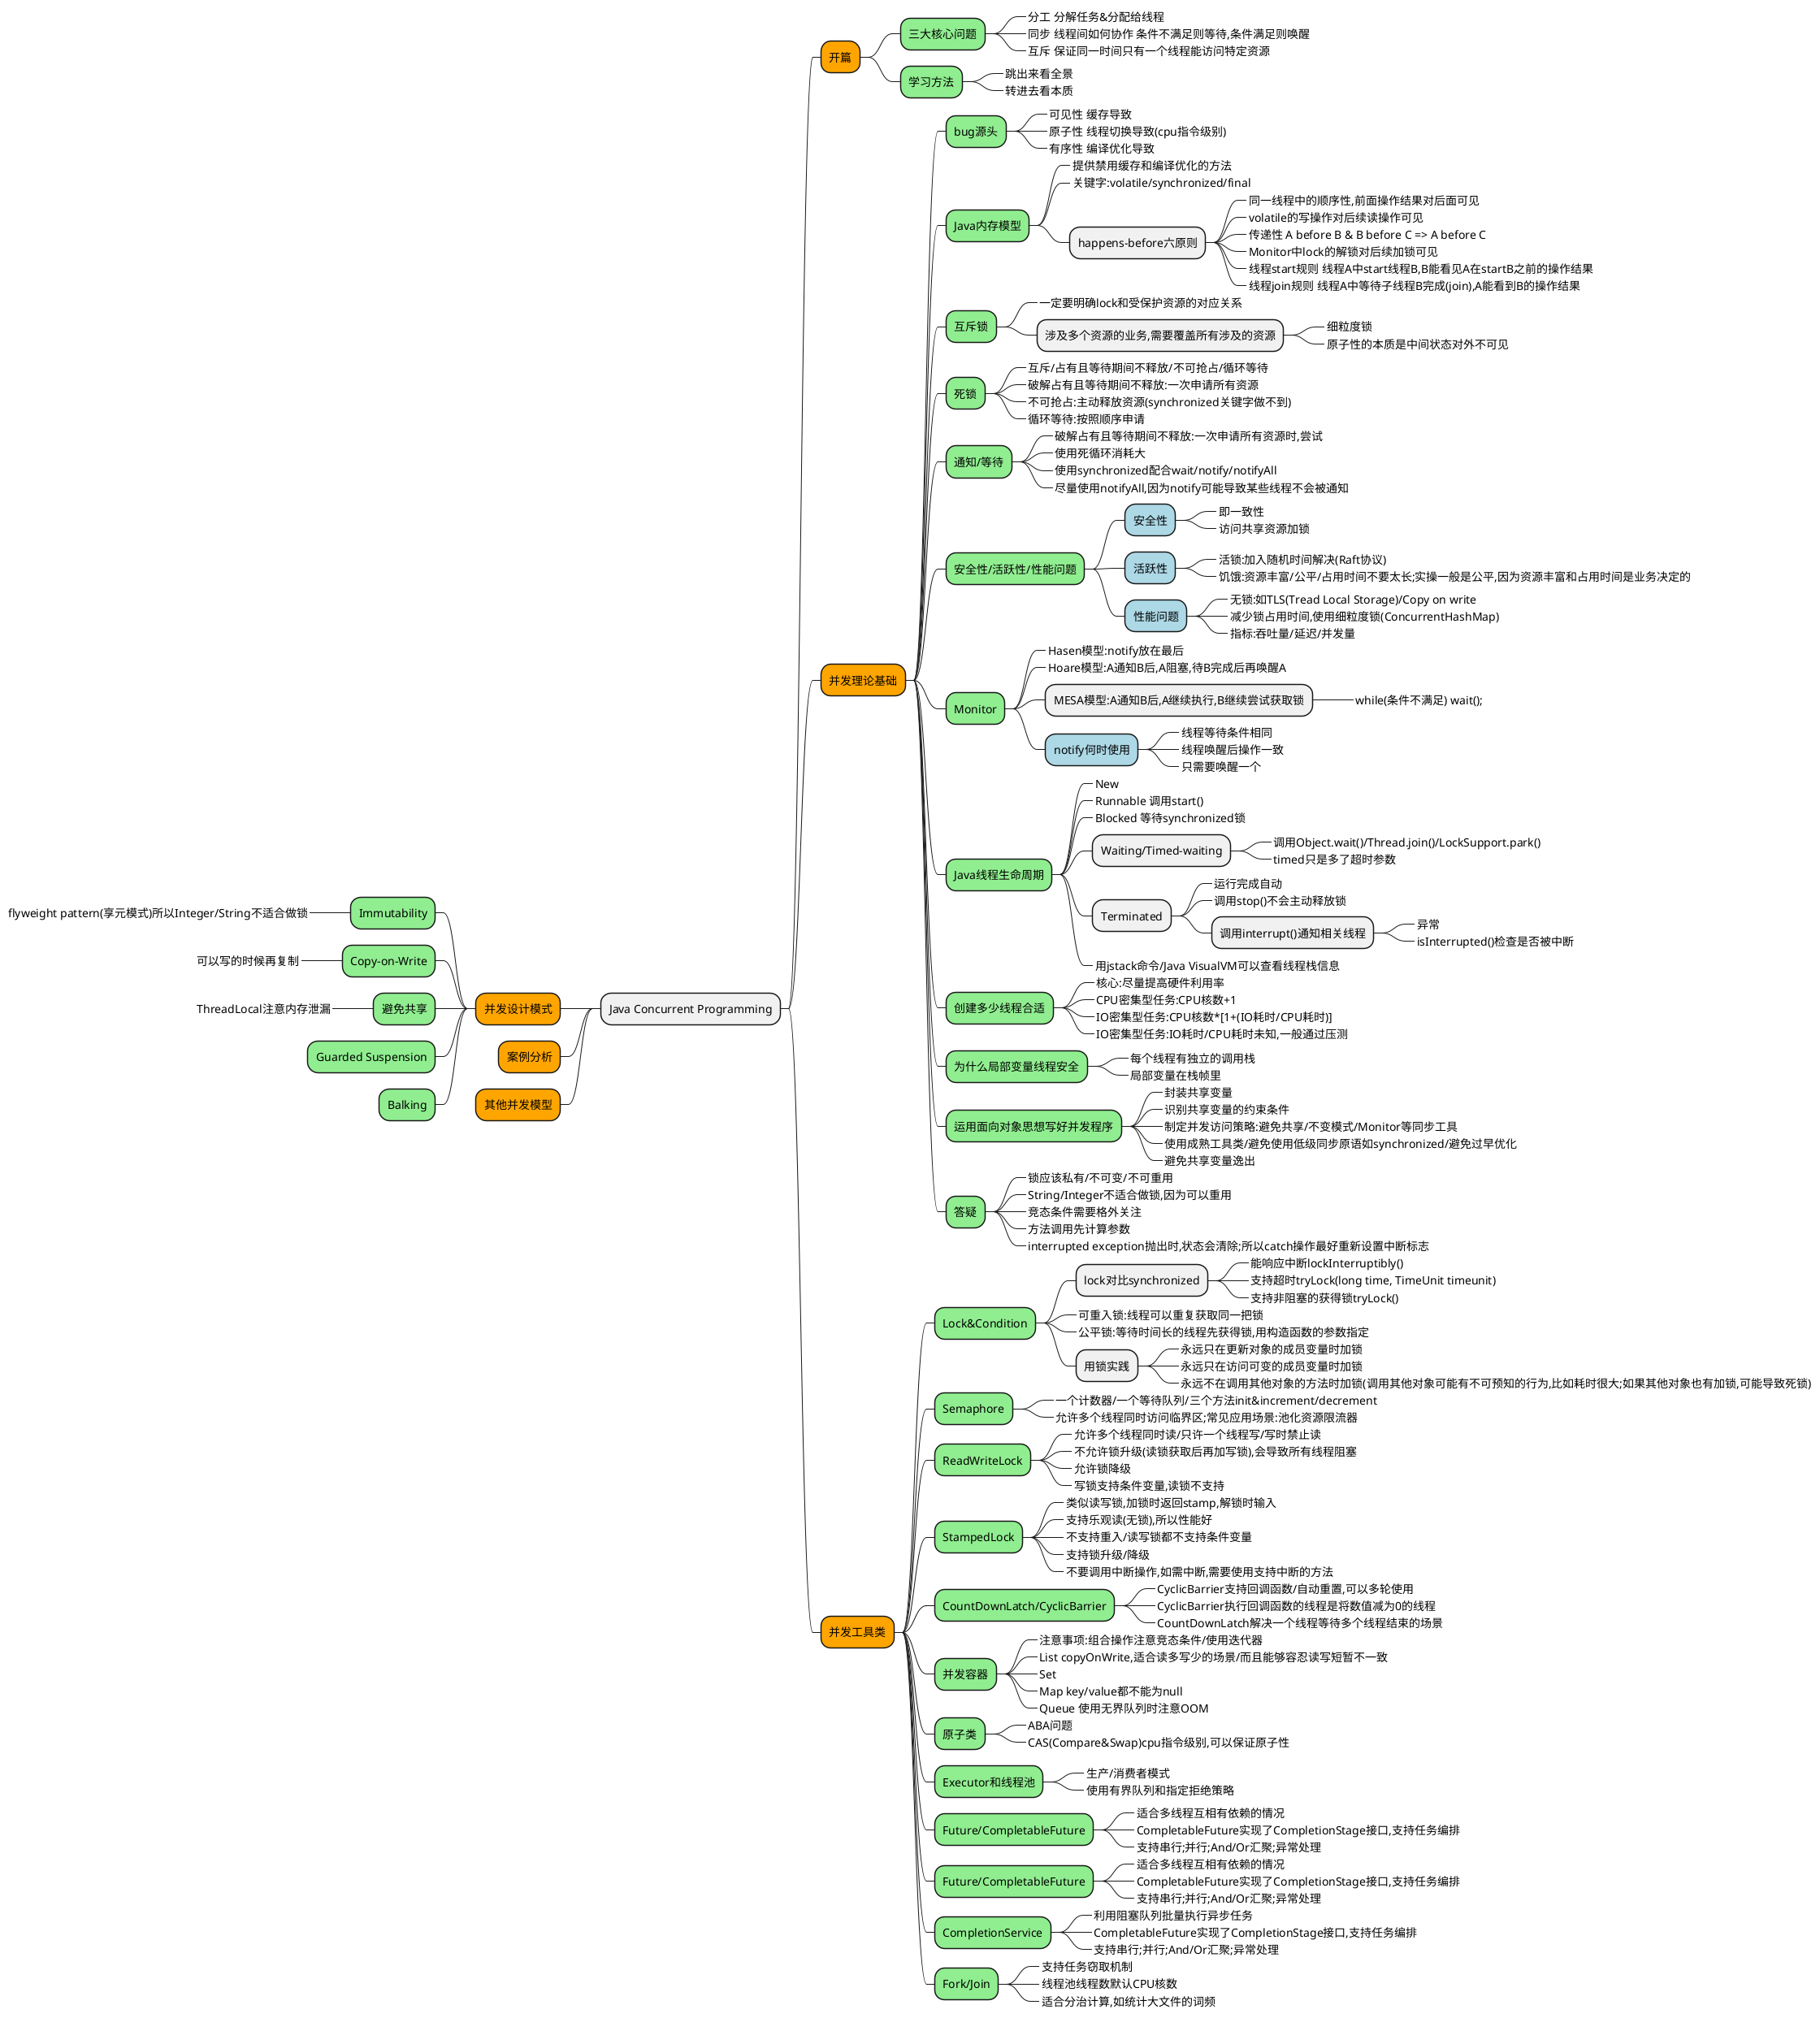 @startmindmap
* Java Concurrent Programming
    *[#orange] 开篇
        *[#lightgreen] 三大核心问题
            *_ 分工 分解任务&分配给线程
            *_ 同步 线程间如何协作 条件不满足则等待,条件满足则唤醒
            *_ 互斥 保证同一时间只有一个线程能访问特定资源
        *[#lightgreen] 学习方法
            *_ 跳出来看全景
            *_ 转进去看本质
    *[#orange] 并发理论基础
        *[#lightgreen] bug源头
            *_ 可见性 缓存导致
            *_ 原子性 线程切换导致(cpu指令级别)
            *_ 有序性 编译优化导致
        *[#lightgreen] Java内存模型
            *_ 提供禁用缓存和编译优化的方法
            *_ 关键字:volatile/synchronized/final
            * happens-before六原则
                *_ 同一线程中的顺序性,前面操作结果对后面可见
                *_ volatile的写操作对后续读操作可见
                *_ 传递性 A before B & B before C => A before C
                *_ Monitor中lock的解锁对后续加锁可见
                *_ 线程start规则 线程A中start线程B,B能看见A在startB之前的操作结果
                *_ 线程join规则 线程A中等待子线程B完成(join),A能看到B的操作结果
        *[#lightgreen] 互斥锁
            *_ 一定要明确lock和受保护资源的对应关系
            * 涉及多个资源的业务,需要覆盖所有涉及的资源
                *_ 细粒度锁
                *_ 原子性的本质是中间状态对外不可见
        *[#lightgreen] 死锁
            *_ 互斥/占有且等待期间不释放/不可抢占/循环等待
            *_ 破解占有且等待期间不释放:一次申请所有资源
            *_ 不可抢占:主动释放资源(synchronized关键字做不到)
            *_ 循环等待:按照顺序申请
        *[#lightgreen] 通知/等待
            *_ 破解占有且等待期间不释放:一次申请所有资源时,尝试
            *_ 使用死循环消耗大
            *_ 使用synchronized配合wait/notify/notifyAll
            *_ 尽量使用notifyAll,因为notify可能导致某些线程不会被通知
        *[#lightgreen] 安全性/活跃性/性能问题
            *[#lightblue] 安全性
                *_ 即一致性
                *_ 访问共享资源加锁
            *[#lightblue] 活跃性
                *_ 活锁:加入随机时间解决(Raft协议)
                *_ 饥饿:资源丰富/公平/占用时间不要太长;实操一般是公平,因为资源丰富和占用时间是业务决定的
            *[#lightblue] 性能问题
                *_ 无锁:如TLS(Tread Local Storage)/Copy on write
                *_ 减少锁占用时间,使用细粒度锁(ConcurrentHashMap)
                *_ 指标:吞吐量/延迟/并发量
        *[#lightgreen] Monitor
            *_ Hasen模型:notify放在最后
            *_ Hoare模型:A通知B后,A阻塞,待B完成后再唤醒A
            * MESA模型:A通知B后,A继续执行,B继续尝试获取锁
                *_ while(条件不满足) wait();
            *[#lightblue] notify何时使用
                *_ 线程等待条件相同
                *_ 线程唤醒后操作一致
                *_ 只需要唤醒一个
        *[#lightgreen] Java线程生命周期
            *_ New
            *_ Runnable 调用start()
            *_ Blocked 等待synchronized锁
            * Waiting/Timed-waiting
                *_ 调用Object.wait()/Thread.join()/LockSupport.park()
                *_ timed只是多了超时参数
            * Terminated
                *_ 运行完成自动
                *_ 调用stop()不会主动释放锁
                * 调用interrupt()通知相关线程
                    *_ 异常
                    *_ isInterrupted()检查是否被中断
            *_ 用jstack命令/Java VisualVM可以查看线程栈信息
        *[#lightgreen] 创建多少线程合适
            *_ 核心:尽量提高硬件利用率
            *_ CPU密集型任务:CPU核数+1
            *_ IO密集型任务:CPU核数*[1+(IO耗时/CPU耗时)]
            *_ IO密集型任务:IO耗时/CPU耗时未知,一般通过压测
        *[#lightgreen] 为什么局部变量线程安全
            *_ 每个线程有独立的调用栈
            *_ 局部变量在栈帧里
        *[#lightgreen] 运用面向对象思想写好并发程序
            *_ 封装共享变量
            *_ 识别共享变量的约束条件
            *_ 制定并发访问策略:避免共享/不变模式/Monitor等同步工具
            *_ 使用成熟工具类/避免使用低级同步原语如synchronized/避免过早优化
            *_ 避免共享变量逸出
        *[#lightgreen] 答疑
            *_ 锁应该私有/不可变/不可重用
            *_ String/Integer不适合做锁,因为可以重用
            *_ 竞态条件需要格外关注
            *_ 方法调用先计算参数
            *_ interrupted exception抛出时,状态会清除;所以catch操作最好重新设置中断标志
    *[#orange] 并发工具类
        *[#lightgreen] Lock&Condition
            * lock对比synchronized
                *_ 能响应中断lockInterruptibly()
                *_ 支持超时tryLock(long time, TimeUnit timeunit)
                *_ 支持非阻塞的获得锁tryLock()
            *_ 可重入锁:线程可以重复获取同一把锁
            *_ 公平锁:等待时间长的线程先获得锁,用构造函数的参数指定
            * 用锁实践
                *_ 永远只在更新对象的成员变量时加锁
                *_ 永远只在访问可变的成员变量时加锁
                *_ 永远不在调用其他对象的方法时加锁(调用其他对象可能有不可预知的行为,比如耗时很大;如果其他对象也有加锁,可能导致死锁)
        *[#lightgreen] Semaphore
            *_ 一个计数器/一个等待队列/三个方法init&increment/decrement
            *_ 允许多个线程同时访问临界区;常见应用场景:池化资源限流器
        *[#lightgreen] ReadWriteLock
            *_ 允许多个线程同时读/只许一个线程写/写时禁止读
            *_ 不允许锁升级(读锁获取后再加写锁),会导致所有线程阻塞
            *_ 允许锁降级
            *_ 写锁支持条件变量,读锁不支持
        *[#lightgreen] StampedLock
            *_ 类似读写锁,加锁时返回stamp,解锁时输入
            *_ 支持乐观读(无锁),所以性能好
            *_ 不支持重入/读写锁都不支持条件变量
            *_ 支持锁升级/降级
            *_ 不要调用中断操作,如需中断,需要使用支持中断的方法
        *[#lightgreen] CountDownLatch/CyclicBarrier
            *_ CyclicBarrier支持回调函数/自动重置,可以多轮使用
            *_ CyclicBarrier执行回调函数的线程是将数值减为0的线程
            *_ CountDownLatch解决一个线程等待多个线程结束的场景
        *[#lightgreen] 并发容器
            *_ 注意事项:组合操作注意竞态条件/使用迭代器
            *_ List copyOnWrite,适合读多写少的场景/而且能够容忍读写短暂不一致
            *_ Set
            *_ Map key/value都不能为null
            *_ Queue 使用无界队列时注意OOM
        *[#lightgreen] 原子类
            *_ ABA问题
            *_ CAS(Compare&Swap)cpu指令级别,可以保证原子性
        *[#lightgreen] Executor和线程池
            *_ 生产/消费者模式
            *_ 使用有界队列和指定拒绝策略
        *[#lightgreen] Future/CompletableFuture
            *_ 适合多线程互相有依赖的情况
            *_ CompletableFuture实现了CompletionStage接口,支持任务编排
            *_ 支持串行;并行;And/Or汇聚;异常处理
        *[#lightgreen] Future/CompletableFuture
            *_ 适合多线程互相有依赖的情况
            *_ CompletableFuture实现了CompletionStage接口,支持任务编排
            *_ 支持串行;并行;And/Or汇聚;异常处理
        *[#lightgreen] CompletionService
            *_ 利用阻塞队列批量执行异步任务
            *_ CompletableFuture实现了CompletionStage接口,支持任务编排
            *_ 支持串行;并行;And/Or汇聚;异常处理
        *[#lightgreen] Fork/Join
            *_ 支持任务窃取机制
            *_ 线程池线程数默认CPU核数
            *_ 适合分治计算,如统计大文件的词频
left side
    *[#orange] 并发设计模式
        *[#lightgreen] Immutability
            *_ flyweight pattern(享元模式)所以Integer/String不适合做锁
        *[#lightgreen] Copy-on-Write
            *_ 可以写的时候再复制
        *[#lightgreen] 避免共享
            *_ ThreadLocal注意内存泄漏
        *[#lightgreen] Guarded Suspension
        *[#lightgreen] Balking
    *[#orange] 案例分析
    *[#orange] 其他并发模型
@endmindmap